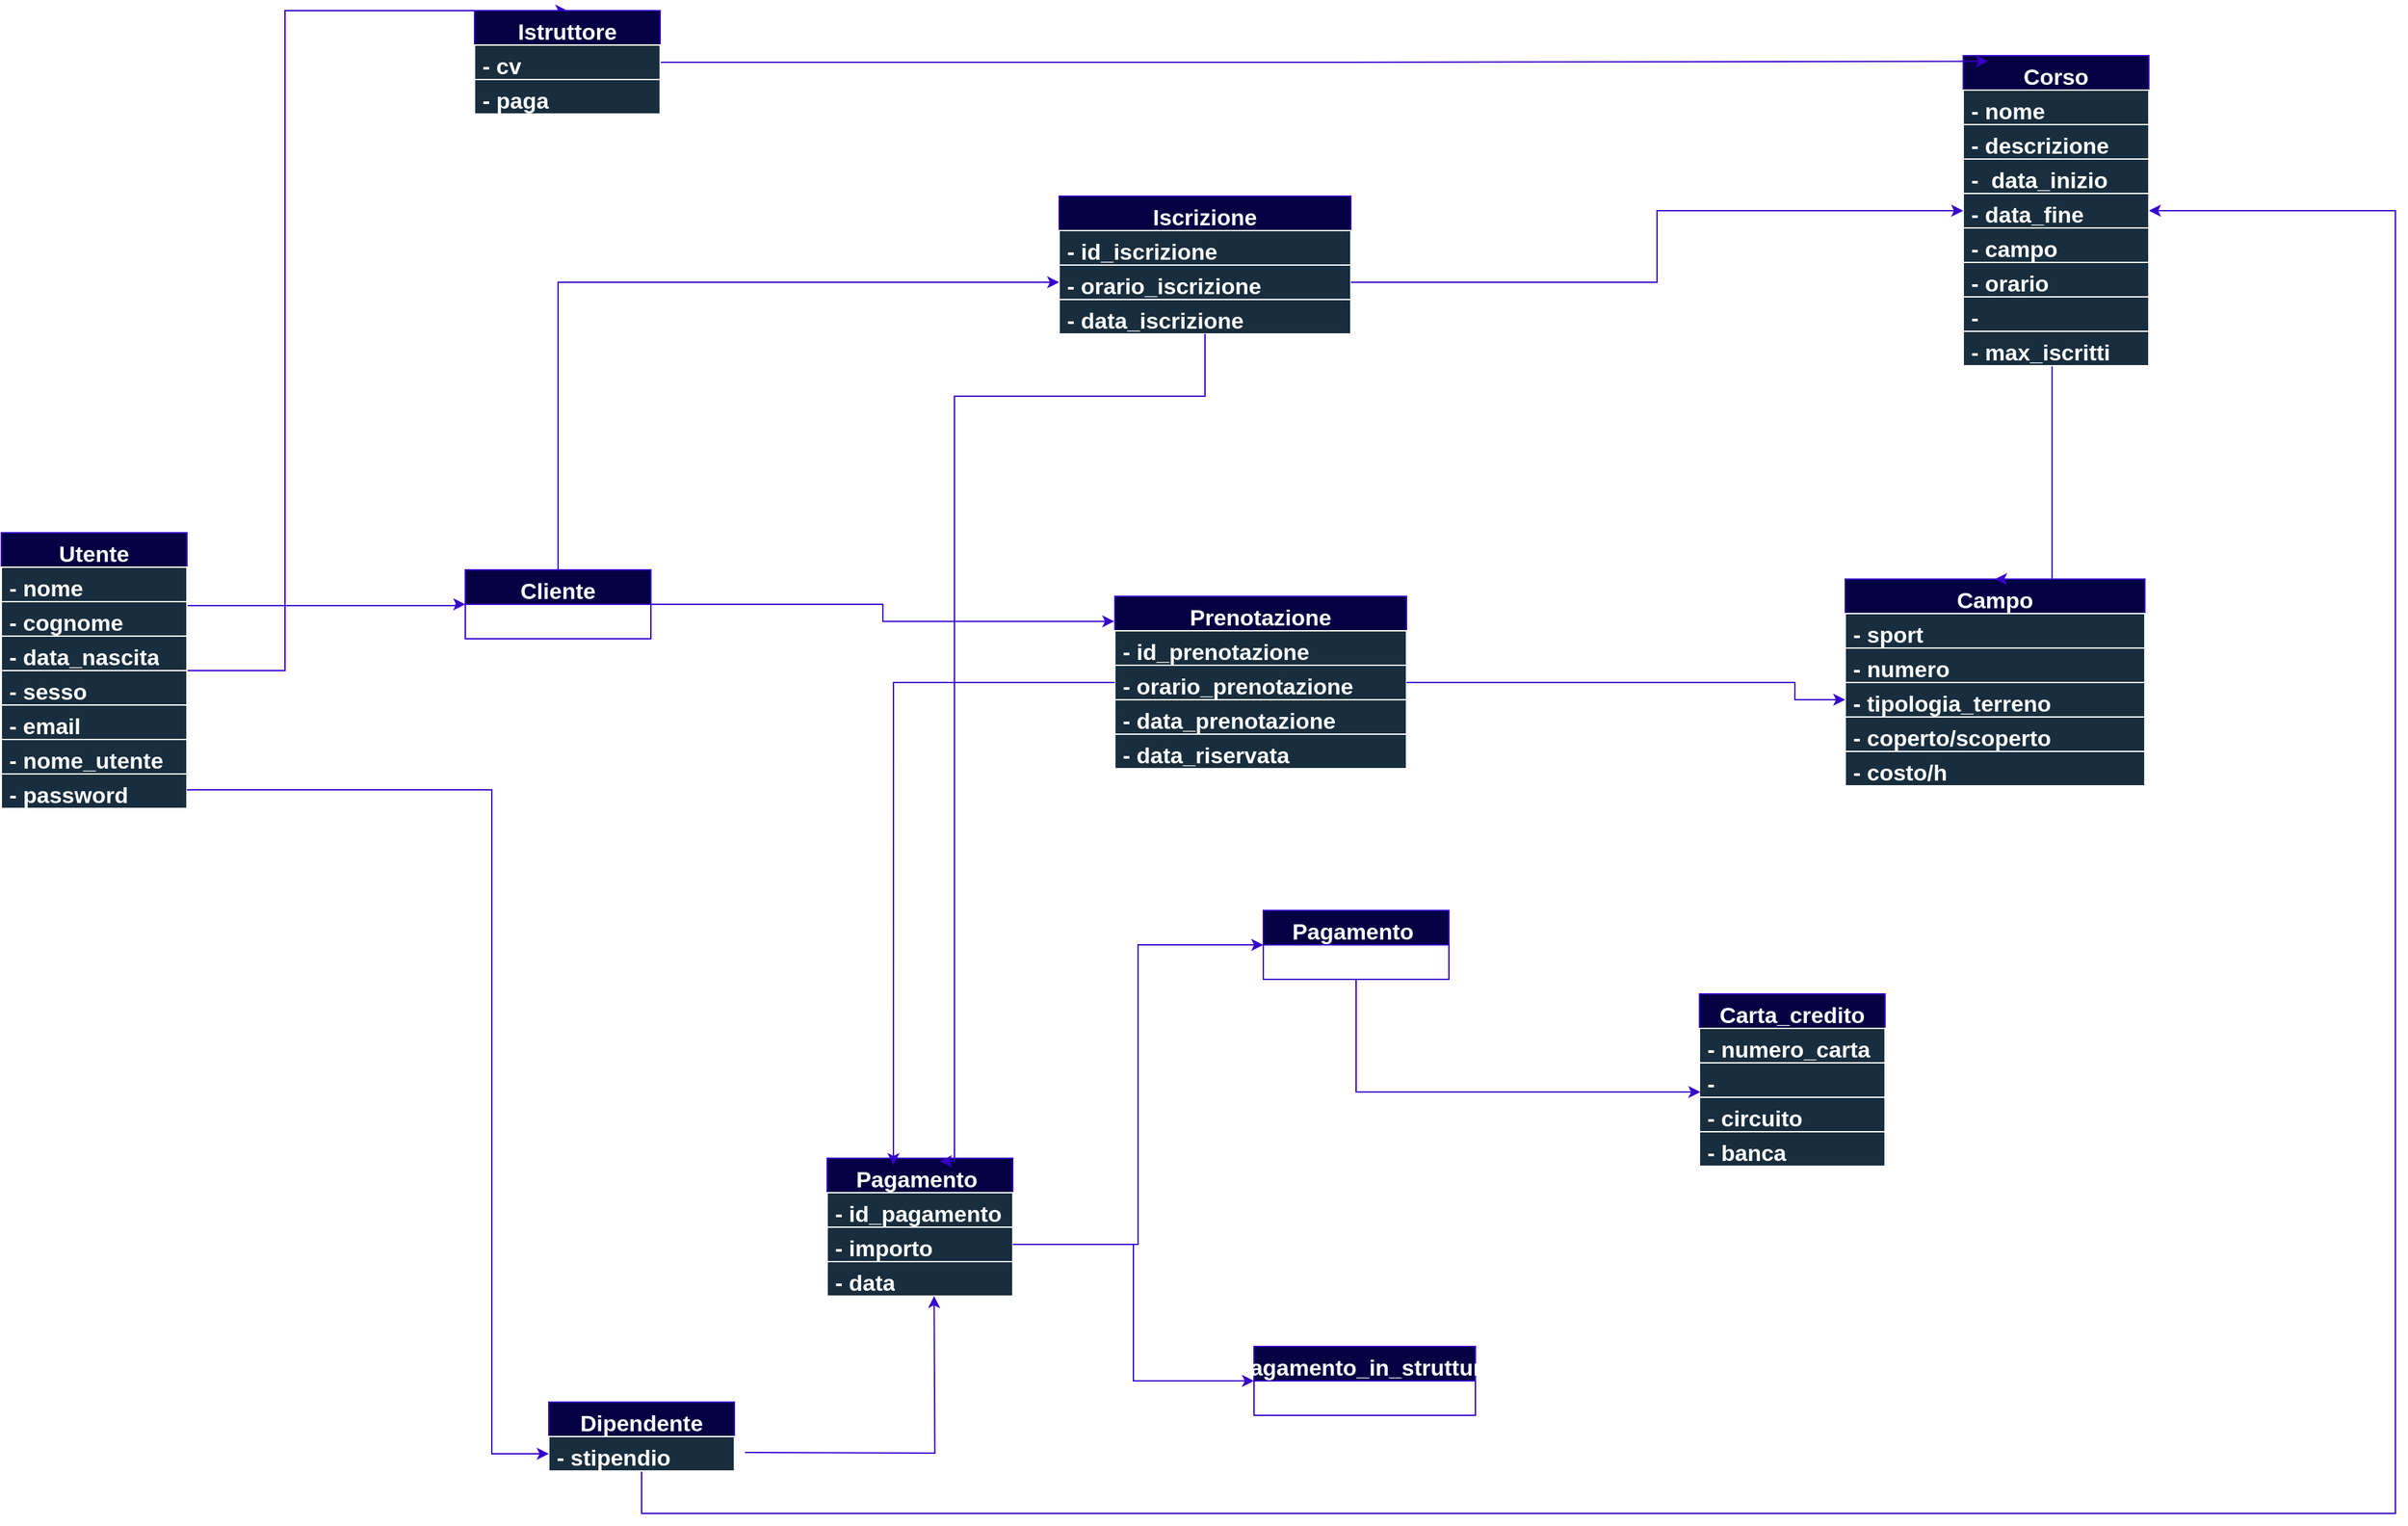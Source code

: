 <mxfile version="26.3.0">
  <diagram name="Pagina-1" id="-p1elMYsu_wJQjBSrHkD">
    <mxGraphModel dx="4300" dy="1930" grid="0" gridSize="7" guides="1" tooltips="1" connect="1" arrows="1" fold="1" page="1" pageScale="1" pageWidth="827" pageHeight="1169" background="#FFFFFF" math="0" shadow="0">
      <root>
        <mxCell id="0" />
        <mxCell id="1" parent="0" />
        <mxCell id="kCbmd7u-PkFG1ZoSzvHW-94" style="edgeStyle=orthogonalEdgeStyle;rounded=0;orthogonalLoop=1;jettySize=auto;html=1;entryX=0;entryY=0.5;entryDx=0;entryDy=0;labelBackgroundColor=none;strokeColor=#3700CC;fontColor=#ffffff;fontSize=17;align=center;verticalAlign=top;fontFamily=Helvetica;fontStyle=1;horizontal=1;startSize=26;spacingLeft=4;spacingRight=4;fillStyle=auto;fillColor=#050043;" parent="1" target="kCbmd7u-PkFG1ZoSzvHW-6" edge="1">
          <mxGeometry relative="1" as="geometry">
            <mxPoint x="-150" y="470" as="targetPoint" />
            <Array as="points">
              <mxPoint x="-423" y="461" />
              <mxPoint x="-150" y="461" />
            </Array>
            <mxPoint x="-423.143" y="509.0" as="sourcePoint" />
          </mxGeometry>
        </mxCell>
        <mxCell id="kCbmd7u-PkFG1ZoSzvHW-98" style="edgeStyle=orthogonalEdgeStyle;rounded=0;orthogonalLoop=1;jettySize=auto;html=1;exitX=0.5;exitY=0;exitDx=0;exitDy=0;entryX=0.5;entryY=0;entryDx=0;entryDy=0;labelBackgroundColor=none;strokeColor=#3700CC;fontColor=#ffffff;fontSize=17;align=center;verticalAlign=top;fontFamily=Helvetica;fontStyle=1;horizontal=1;startSize=26;spacingLeft=4;spacingRight=4;fillStyle=auto;fillColor=#050043;" parent="1" target="kCbmd7u-PkFG1ZoSzvHW-86" edge="1">
          <mxGeometry relative="1" as="geometry">
            <mxPoint x="-423" y="509.0" as="sourcePoint" />
            <Array as="points">
              <mxPoint x="-279" y="510" />
              <mxPoint x="-279" y="12" />
            </Array>
          </mxGeometry>
        </mxCell>
        <mxCell id="kCbmd7u-PkFG1ZoSzvHW-1" value="Utente" style="swimlane;fontStyle=1;childLayout=stackLayout;horizontal=1;startSize=26;horizontalStack=0;resizeParent=1;resizeParentMax=0;resizeLast=0;collapsible=1;marginBottom=0;whiteSpace=wrap;html=1;labelBackgroundColor=none;rounded=0;fillColor=#050043;strokeColor=#3700CC;fontSize=17;align=center;verticalAlign=top;fontFamily=Helvetica;fontColor=#ffffff;spacingLeft=4;spacingRight=4;fillStyle=auto;" parent="1" vertex="1">
          <mxGeometry x="-493" y="406" width="140" height="208" as="geometry" />
        </mxCell>
        <mxCell id="kCbmd7u-PkFG1ZoSzvHW-2" value="- nome" style="text;strokeColor=#FFFFFF;fillColor=#182E3E;align=left;verticalAlign=top;spacingLeft=4;spacingRight=4;overflow=hidden;rotatable=0;points=[[0,0.5],[1,0.5]];portConstraint=eastwest;whiteSpace=wrap;html=1;labelBackgroundColor=none;rounded=0;fontSize=17;fontFamily=Helvetica;fontColor=#ffffff;fontStyle=1;horizontal=1;" parent="kCbmd7u-PkFG1ZoSzvHW-1" vertex="1">
          <mxGeometry y="26" width="140" height="26" as="geometry" />
        </mxCell>
        <mxCell id="kCbmd7u-PkFG1ZoSzvHW-3" value="- cognome" style="text;strokeColor=#FFFFFF;fillColor=#182E3E;align=left;verticalAlign=top;spacingLeft=4;spacingRight=4;overflow=hidden;rotatable=0;points=[[0,0.5],[1,0.5]];portConstraint=eastwest;whiteSpace=wrap;html=1;labelBackgroundColor=none;rounded=0;fontFamily=Helvetica;fontSize=17;fontColor=#ffffff;fontStyle=1;horizontal=1;" parent="kCbmd7u-PkFG1ZoSzvHW-1" vertex="1">
          <mxGeometry y="52" width="140" height="26" as="geometry" />
        </mxCell>
        <mxCell id="kCbmd7u-PkFG1ZoSzvHW-4" value="- data_nascita" style="text;strokeColor=#FFFFFF;fillColor=#182E3E;align=left;verticalAlign=top;spacingLeft=4;spacingRight=4;overflow=hidden;rotatable=0;points=[[0,0.5],[1,0.5]];portConstraint=eastwest;whiteSpace=wrap;html=1;labelBackgroundColor=none;rounded=0;fontSize=17;fontFamily=Helvetica;fontColor=#ffffff;fontStyle=1;horizontal=1;" parent="kCbmd7u-PkFG1ZoSzvHW-1" vertex="1">
          <mxGeometry y="78" width="140" height="26" as="geometry" />
        </mxCell>
        <mxCell id="kCbmd7u-PkFG1ZoSzvHW-5" value="- sesso" style="text;strokeColor=#FFFFFF;fillColor=#182E3E;align=left;verticalAlign=top;spacingLeft=4;spacingRight=4;overflow=hidden;rotatable=0;points=[[0,0.5],[1,0.5]];portConstraint=eastwest;whiteSpace=wrap;html=1;labelBackgroundColor=none;rounded=0;fontSize=17;fontFamily=Helvetica;fontColor=#ffffff;fontStyle=1;horizontal=1;" parent="kCbmd7u-PkFG1ZoSzvHW-1" vertex="1">
          <mxGeometry y="104" width="140" height="26" as="geometry" />
        </mxCell>
        <mxCell id="kCbmd7u-PkFG1ZoSzvHW-45" value="- email" style="text;strokeColor=#FFFFFF;fillColor=#182E3E;align=left;verticalAlign=top;spacingLeft=4;spacingRight=4;overflow=hidden;rotatable=0;points=[[0,0.5],[1,0.5]];portConstraint=eastwest;whiteSpace=wrap;html=1;labelBackgroundColor=none;rounded=0;fontSize=17;fontFamily=Helvetica;fontColor=#ffffff;fontStyle=1;horizontal=1;" parent="kCbmd7u-PkFG1ZoSzvHW-1" vertex="1">
          <mxGeometry y="130" width="140" height="26" as="geometry" />
        </mxCell>
        <mxCell id="kCbmd7u-PkFG1ZoSzvHW-127" value="- nome_utente" style="text;strokeColor=#FFFFFF;fillColor=#182E3E;align=left;verticalAlign=top;spacingLeft=4;spacingRight=4;overflow=hidden;rotatable=0;points=[[0,0.5],[1,0.5]];portConstraint=eastwest;whiteSpace=wrap;html=1;labelBackgroundColor=none;rounded=0;fontSize=17;fontFamily=Helvetica;fontColor=#ffffff;fontStyle=1;horizontal=1;" parent="kCbmd7u-PkFG1ZoSzvHW-1" vertex="1">
          <mxGeometry y="156" width="140" height="26" as="geometry" />
        </mxCell>
        <mxCell id="kCbmd7u-PkFG1ZoSzvHW-128" value="- password" style="text;strokeColor=#FFFFFF;fillColor=#182E3E;align=left;verticalAlign=top;spacingLeft=4;spacingRight=4;overflow=hidden;rotatable=0;points=[[0,0.5],[1,0.5]];portConstraint=eastwest;whiteSpace=wrap;html=1;labelBackgroundColor=none;rounded=0;fontSize=17;fontFamily=Helvetica;fontColor=#ffffff;fontStyle=1;horizontal=1;" parent="kCbmd7u-PkFG1ZoSzvHW-1" vertex="1">
          <mxGeometry y="182" width="140" height="26" as="geometry" />
        </mxCell>
        <mxCell id="kCbmd7u-PkFG1ZoSzvHW-100" style="edgeStyle=orthogonalEdgeStyle;rounded=0;orthogonalLoop=1;jettySize=auto;html=1;exitX=0.5;exitY=0;exitDx=0;exitDy=0;entryX=0;entryY=0.5;entryDx=0;entryDy=0;labelBackgroundColor=none;strokeColor=#3700CC;fontColor=#ffffff;fontSize=17;align=center;verticalAlign=top;fontFamily=Helvetica;fontStyle=1;horizontal=1;startSize=26;spacingLeft=4;spacingRight=4;fillStyle=auto;fillColor=#050043;" parent="1" source="kCbmd7u-PkFG1ZoSzvHW-6" target="kCbmd7u-PkFG1ZoSzvHW-70" edge="1">
          <mxGeometry relative="1" as="geometry" />
        </mxCell>
        <mxCell id="kCbmd7u-PkFG1ZoSzvHW-6" value="Cliente" style="swimlane;fontStyle=1;childLayout=stackLayout;horizontal=1;startSize=26;fillColor=#050043;horizontalStack=0;resizeParent=1;resizeParentMax=0;resizeLast=0;collapsible=1;marginBottom=0;whiteSpace=wrap;html=1;labelBackgroundColor=none;strokeColor=#3700CC;rounded=0;fontSize=17;align=center;verticalAlign=top;fontFamily=Helvetica;fontColor=#ffffff;spacingLeft=4;spacingRight=4;fillStyle=auto;" parent="1" vertex="1">
          <mxGeometry x="-143" y="434" width="140" height="52" as="geometry" />
        </mxCell>
        <mxCell id="kCbmd7u-PkFG1ZoSzvHW-11" value="Prenotazione" style="swimlane;fontStyle=1;childLayout=stackLayout;horizontal=1;startSize=26;horizontalStack=0;resizeParent=1;resizeParentMax=0;resizeLast=0;collapsible=1;marginBottom=0;whiteSpace=wrap;html=1;labelBackgroundColor=none;rounded=0;fontSize=17;align=center;verticalAlign=top;fontFamily=Helvetica;spacingLeft=4;spacingRight=4;fillColor=#050043;strokeColor=#3700CC;fillStyle=auto;fontColor=#ffffff;" parent="1" vertex="1">
          <mxGeometry x="347" y="454" width="220" height="130" as="geometry" />
        </mxCell>
        <mxCell id="kCbmd7u-PkFG1ZoSzvHW-12" value="- id_prenotazione" style="text;strokeColor=#FFFFFF;fillColor=#182E3E;align=left;verticalAlign=top;spacingLeft=4;spacingRight=4;overflow=hidden;rotatable=0;points=[[0,0.5],[1,0.5]];portConstraint=eastwest;whiteSpace=wrap;html=1;labelBackgroundColor=none;rounded=0;fontSize=17;fontFamily=Helvetica;fontColor=#ffffff;fontStyle=1;horizontal=1;" parent="kCbmd7u-PkFG1ZoSzvHW-11" vertex="1">
          <mxGeometry y="26" width="220" height="26" as="geometry" />
        </mxCell>
        <mxCell id="kCbmd7u-PkFG1ZoSzvHW-13" value="- orario_prenotazione" style="text;strokeColor=#FFFFFF;fillColor=#182E3E;align=left;verticalAlign=top;spacingLeft=4;spacingRight=4;overflow=hidden;rotatable=0;points=[[0,0.5],[1,0.5]];portConstraint=eastwest;whiteSpace=wrap;html=1;labelBackgroundColor=none;rounded=0;fontSize=17;fontFamily=Helvetica;fontColor=#ffffff;fontStyle=1;horizontal=1;" parent="kCbmd7u-PkFG1ZoSzvHW-11" vertex="1">
          <mxGeometry y="52" width="220" height="26" as="geometry" />
        </mxCell>
        <mxCell id="kCbmd7u-PkFG1ZoSzvHW-46" value="- data_prenotazione" style="text;strokeColor=#FFFFFF;fillColor=#182E3E;align=left;verticalAlign=top;spacingLeft=4;spacingRight=4;overflow=hidden;rotatable=0;points=[[0,0.5],[1,0.5]];portConstraint=eastwest;whiteSpace=wrap;html=1;labelBackgroundColor=none;rounded=0;fontSize=17;fontFamily=Helvetica;fontColor=#ffffff;fontStyle=1;horizontal=1;" parent="kCbmd7u-PkFG1ZoSzvHW-11" vertex="1">
          <mxGeometry y="78" width="220" height="26" as="geometry" />
        </mxCell>
        <mxCell id="kCbmd7u-PkFG1ZoSzvHW-49" value="- data_riservata" style="text;strokeColor=#FFFFFF;fillColor=#182E3E;align=left;verticalAlign=top;spacingLeft=4;spacingRight=4;overflow=hidden;rotatable=0;points=[[0,0.5],[1,0.5]];portConstraint=eastwest;whiteSpace=wrap;html=1;labelBackgroundColor=none;rounded=0;fontSize=17;fontFamily=Helvetica;fontColor=#ffffff;fontStyle=1;horizontal=1;" parent="kCbmd7u-PkFG1ZoSzvHW-11" vertex="1">
          <mxGeometry y="104" width="220" height="26" as="geometry" />
        </mxCell>
        <mxCell id="kCbmd7u-PkFG1ZoSzvHW-21" value="Campo" style="swimlane;fontStyle=1;childLayout=stackLayout;horizontal=1;startSize=26;fillColor=#050043;horizontalStack=0;resizeParent=1;resizeParentMax=0;resizeLast=0;collapsible=1;marginBottom=0;whiteSpace=wrap;html=1;labelBackgroundColor=none;strokeColor=#3700CC;rounded=0;fontSize=17;align=center;verticalAlign=top;fontFamily=Helvetica;fontColor=#ffffff;spacingLeft=4;spacingRight=4;fillStyle=auto;" parent="1" vertex="1">
          <mxGeometry x="898" y="441" width="226" height="156" as="geometry" />
        </mxCell>
        <mxCell id="kCbmd7u-PkFG1ZoSzvHW-22" value="- sport" style="text;strokeColor=#FFFFFF;fillColor=#182E3E;align=left;verticalAlign=top;spacingLeft=4;spacingRight=4;overflow=hidden;rotatable=0;points=[[0,0.5],[1,0.5]];portConstraint=eastwest;whiteSpace=wrap;html=1;labelBackgroundColor=none;rounded=0;fontSize=17;fontFamily=Helvetica;fontColor=#ffffff;fontStyle=1;horizontal=1;" parent="kCbmd7u-PkFG1ZoSzvHW-21" vertex="1">
          <mxGeometry y="26" width="226" height="26" as="geometry" />
        </mxCell>
        <mxCell id="kCbmd7u-PkFG1ZoSzvHW-23" value="- numero" style="text;strokeColor=#FFFFFF;fillColor=#182E3E;align=left;verticalAlign=top;spacingLeft=4;spacingRight=4;overflow=hidden;rotatable=0;points=[[0,0.5],[1,0.5]];portConstraint=eastwest;whiteSpace=wrap;html=1;labelBackgroundColor=none;rounded=0;fontSize=17;fontFamily=Helvetica;fontColor=#ffffff;fontStyle=1;horizontal=1;" parent="kCbmd7u-PkFG1ZoSzvHW-21" vertex="1">
          <mxGeometry y="52" width="226" height="26" as="geometry" />
        </mxCell>
        <mxCell id="kCbmd7u-PkFG1ZoSzvHW-24" value="- tipologia_terreno" style="text;strokeColor=#FFFFFF;fillColor=#182E3E;align=left;verticalAlign=top;spacingLeft=4;spacingRight=4;overflow=hidden;rotatable=0;points=[[0,0.5],[1,0.5]];portConstraint=eastwest;whiteSpace=wrap;html=1;labelBackgroundColor=none;rounded=0;fontSize=17;fontFamily=Helvetica;fontColor=#ffffff;fontStyle=1;horizontal=1;" parent="kCbmd7u-PkFG1ZoSzvHW-21" vertex="1">
          <mxGeometry y="78" width="226" height="26" as="geometry" />
        </mxCell>
        <mxCell id="kCbmd7u-PkFG1ZoSzvHW-25" value="- coperto/scoperto" style="text;strokeColor=#FFFFFF;fillColor=#182E3E;align=left;verticalAlign=top;spacingLeft=4;spacingRight=4;overflow=hidden;rotatable=0;points=[[0,0.5],[1,0.5]];portConstraint=eastwest;whiteSpace=wrap;html=1;labelBackgroundColor=none;rounded=0;fontSize=17;fontFamily=Helvetica;fontColor=#ffffff;fontStyle=1;horizontal=1;" parent="kCbmd7u-PkFG1ZoSzvHW-21" vertex="1">
          <mxGeometry y="104" width="226" height="26" as="geometry" />
        </mxCell>
        <mxCell id="kCbmd7u-PkFG1ZoSzvHW-26" value="- costo/h" style="text;strokeColor=#FFFFFF;fillColor=#182E3E;align=left;verticalAlign=top;spacingLeft=4;spacingRight=4;overflow=hidden;rotatable=0;points=[[0,0.5],[1,0.5]];portConstraint=eastwest;whiteSpace=wrap;html=1;labelBackgroundColor=none;rounded=0;fontSize=17;fontFamily=Helvetica;fontColor=#ffffff;fontStyle=1;horizontal=1;" parent="kCbmd7u-PkFG1ZoSzvHW-21" vertex="1">
          <mxGeometry y="130" width="226" height="26" as="geometry" />
        </mxCell>
        <mxCell id="kCbmd7u-PkFG1ZoSzvHW-27" value="Pagamento&amp;nbsp;" style="swimlane;fontStyle=1;childLayout=stackLayout;horizontal=1;startSize=26;fillColor=#050043;horizontalStack=0;resizeParent=1;resizeParentMax=0;resizeLast=0;collapsible=1;marginBottom=0;whiteSpace=wrap;html=1;labelBackgroundColor=none;strokeColor=#3700CC;rounded=0;fontSize=17;align=center;verticalAlign=top;fontFamily=Helvetica;fontColor=#ffffff;spacingLeft=4;spacingRight=4;fillStyle=auto;" parent="1" vertex="1">
          <mxGeometry x="130" y="878" width="140" height="104" as="geometry" />
        </mxCell>
        <mxCell id="kCbmd7u-PkFG1ZoSzvHW-28" value="- id_pagamento" style="text;strokeColor=#FFFFFF;fillColor=#182E3E;align=left;verticalAlign=top;spacingLeft=4;spacingRight=4;overflow=hidden;rotatable=0;points=[[0,0.5],[1,0.5]];portConstraint=eastwest;whiteSpace=wrap;html=1;labelBackgroundColor=none;rounded=0;fontSize=17;fontFamily=Helvetica;fontColor=#ffffff;fontStyle=1;horizontal=1;" parent="kCbmd7u-PkFG1ZoSzvHW-27" vertex="1">
          <mxGeometry y="26" width="140" height="26" as="geometry" />
        </mxCell>
        <mxCell id="kCbmd7u-PkFG1ZoSzvHW-29" value="- importo" style="text;strokeColor=#FFFFFF;fillColor=#182E3E;align=left;verticalAlign=top;spacingLeft=4;spacingRight=4;overflow=hidden;rotatable=0;points=[[0,0.5],[1,0.5]];portConstraint=eastwest;whiteSpace=wrap;html=1;labelBackgroundColor=none;rounded=0;fontSize=17;fontFamily=Helvetica;fontColor=#ffffff;fontStyle=1;horizontal=1;" parent="kCbmd7u-PkFG1ZoSzvHW-27" vertex="1">
          <mxGeometry y="52" width="140" height="26" as="geometry" />
        </mxCell>
        <mxCell id="kCbmd7u-PkFG1ZoSzvHW-30" value="- data" style="text;strokeColor=#FFFFFF;fillColor=#182E3E;align=left;verticalAlign=top;spacingLeft=4;spacingRight=4;overflow=hidden;rotatable=0;points=[[0,0.5],[1,0.5]];portConstraint=eastwest;whiteSpace=wrap;html=1;labelBackgroundColor=none;rounded=0;fontSize=17;fontFamily=Helvetica;fontColor=#ffffff;fontStyle=1;horizontal=1;" parent="kCbmd7u-PkFG1ZoSzvHW-27" vertex="1">
          <mxGeometry y="78" width="140" height="26" as="geometry" />
        </mxCell>
        <mxCell id="kCbmd7u-PkFG1ZoSzvHW-32" value="Carta_credito" style="swimlane;fontStyle=1;childLayout=stackLayout;horizontal=1;startSize=26;fillColor=#050043;horizontalStack=0;resizeParent=1;resizeParentMax=0;resizeLast=0;collapsible=1;marginBottom=0;whiteSpace=wrap;html=1;labelBackgroundColor=none;strokeColor=#3700CC;rounded=0;fontSize=17;align=center;verticalAlign=top;fontFamily=Helvetica;fontColor=#ffffff;spacingLeft=4;spacingRight=4;fillStyle=auto;" parent="1" vertex="1">
          <mxGeometry x="788" y="754" width="140" height="130" as="geometry" />
        </mxCell>
        <mxCell id="kCbmd7u-PkFG1ZoSzvHW-33" value="- numero_carta" style="text;strokeColor=#FFFFFF;fillColor=#182E3E;align=left;verticalAlign=top;spacingLeft=4;spacingRight=4;overflow=hidden;rotatable=0;points=[[0,0.5],[1,0.5]];portConstraint=eastwest;whiteSpace=wrap;html=1;labelBackgroundColor=none;rounded=0;fontSize=17;fontFamily=Helvetica;fontColor=#ffffff;fontStyle=1;horizontal=1;" parent="kCbmd7u-PkFG1ZoSzvHW-32" vertex="1">
          <mxGeometry y="26" width="140" height="26" as="geometry" />
        </mxCell>
        <mxCell id="kCbmd7u-PkFG1ZoSzvHW-34" value="- data_scadenaza" style="text;strokeColor=#FFFFFF;fillColor=#182E3E;align=left;verticalAlign=top;spacingLeft=4;spacingRight=4;overflow=hidden;rotatable=0;points=[[0,0.5],[1,0.5]];portConstraint=eastwest;whiteSpace=wrap;html=1;labelBackgroundColor=none;rounded=0;fontSize=17;fontFamily=Helvetica;fontColor=#ffffff;fontStyle=1;horizontal=1;" parent="kCbmd7u-PkFG1ZoSzvHW-32" vertex="1">
          <mxGeometry y="52" width="140" height="26" as="geometry" />
        </mxCell>
        <mxCell id="kCbmd7u-PkFG1ZoSzvHW-35" value="- circuito" style="text;strokeColor=#FFFFFF;fillColor=#182E3E;align=left;verticalAlign=top;spacingLeft=4;spacingRight=4;overflow=hidden;rotatable=0;points=[[0,0.5],[1,0.5]];portConstraint=eastwest;whiteSpace=wrap;html=1;labelBackgroundColor=none;rounded=0;fontSize=17;fontFamily=Helvetica;fontColor=#ffffff;fontStyle=1;horizontal=1;" parent="kCbmd7u-PkFG1ZoSzvHW-32" vertex="1">
          <mxGeometry y="78" width="140" height="26" as="geometry" />
        </mxCell>
        <mxCell id="kCbmd7u-PkFG1ZoSzvHW-37" value="- banca" style="text;strokeColor=#FFFFFF;fillColor=#182E3E;align=left;verticalAlign=top;spacingLeft=4;spacingRight=4;overflow=hidden;rotatable=0;points=[[0,0.5],[1,0.5]];portConstraint=eastwest;whiteSpace=wrap;html=1;labelBackgroundColor=none;rounded=0;fontSize=17;fontFamily=Helvetica;fontColor=#ffffff;fontStyle=1;horizontal=1;" parent="kCbmd7u-PkFG1ZoSzvHW-32" vertex="1">
          <mxGeometry y="104" width="140" height="26" as="geometry" />
        </mxCell>
        <mxCell id="kCbmd7u-PkFG1ZoSzvHW-57" value="Pagamento&amp;nbsp;&lt;br&gt;online" style="swimlane;fontStyle=1;childLayout=stackLayout;horizontal=1;startSize=26;fillColor=#050043;horizontalStack=0;resizeParent=1;resizeParentMax=0;resizeLast=0;collapsible=1;marginBottom=0;whiteSpace=wrap;html=1;labelBackgroundColor=none;strokeColor=#3700CC;rounded=0;fontSize=17;align=center;verticalAlign=top;fontFamily=Helvetica;fontColor=#ffffff;spacingLeft=4;spacingRight=4;fillStyle=auto;" parent="1" vertex="1">
          <mxGeometry x="459" y="691" width="140" height="52" as="geometry" />
        </mxCell>
        <mxCell id="kCbmd7u-PkFG1ZoSzvHW-61" value="Pagamento_in_struttura" style="swimlane;fontStyle=1;childLayout=stackLayout;horizontal=1;startSize=26;fillColor=#050043;horizontalStack=0;resizeParent=1;resizeParentMax=0;resizeLast=0;collapsible=1;marginBottom=0;whiteSpace=wrap;html=1;labelBackgroundColor=none;strokeColor=#3700CC;rounded=0;fontSize=17;align=center;verticalAlign=top;fontFamily=Helvetica;fontColor=#ffffff;spacingLeft=4;spacingRight=4;fillStyle=auto;" parent="1" vertex="1">
          <mxGeometry x="452" y="1020" width="167" height="52" as="geometry" />
        </mxCell>
        <mxCell id="kCbmd7u-PkFG1ZoSzvHW-125" style="edgeStyle=orthogonalEdgeStyle;rounded=0;orthogonalLoop=1;jettySize=auto;html=1;entryX=1;entryY=0.5;entryDx=0;entryDy=0;labelBackgroundColor=none;strokeColor=#3700CC;fontColor=#ffffff;fontSize=17;align=center;verticalAlign=top;fontFamily=Helvetica;fontStyle=1;horizontal=1;startSize=26;spacingLeft=4;spacingRight=4;fillStyle=auto;fillColor=#050043;" parent="1" source="kCbmd7u-PkFG1ZoSzvHW-65" target="kCbmd7u-PkFG1ZoSzvHW-81" edge="1">
          <mxGeometry relative="1" as="geometry">
            <Array as="points">
              <mxPoint x="-10" y="1146" />
              <mxPoint x="1313" y="1146" />
              <mxPoint x="1313" y="163" />
            </Array>
          </mxGeometry>
        </mxCell>
        <mxCell id="kCbmd7u-PkFG1ZoSzvHW-65" value="Dipendente" style="swimlane;fontStyle=1;childLayout=stackLayout;horizontal=1;startSize=26;fillColor=#050043;horizontalStack=0;resizeParent=1;resizeParentMax=0;resizeLast=0;collapsible=1;marginBottom=0;whiteSpace=wrap;html=1;labelBackgroundColor=none;strokeColor=#3700CC;rounded=0;fontSize=17;align=center;verticalAlign=top;fontFamily=Helvetica;fontColor=#ffffff;spacingLeft=4;spacingRight=4;fillStyle=auto;" parent="1" vertex="1">
          <mxGeometry x="-80" y="1062" width="140" height="52" as="geometry" />
        </mxCell>
        <mxCell id="kCbmd7u-PkFG1ZoSzvHW-90" value="- stipendio" style="text;strokeColor=#FFFFFF;fillColor=#182E3E;align=left;verticalAlign=top;spacingLeft=4;spacingRight=4;overflow=hidden;rotatable=0;points=[[0,0.5],[1,0.5]];portConstraint=eastwest;whiteSpace=wrap;html=1;labelBackgroundColor=none;rounded=0;fontSize=17;fontFamily=Helvetica;fontColor=#ffffff;fontStyle=1;horizontal=1;" parent="kCbmd7u-PkFG1ZoSzvHW-65" vertex="1">
          <mxGeometry y="26" width="140" height="26" as="geometry" />
        </mxCell>
        <mxCell id="kCbmd7u-PkFG1ZoSzvHW-68" value="Iscrizione" style="swimlane;fontStyle=1;childLayout=stackLayout;horizontal=1;startSize=26;horizontalStack=0;resizeParent=1;resizeParentMax=0;resizeLast=0;collapsible=1;marginBottom=0;whiteSpace=wrap;html=1;labelBackgroundColor=none;rounded=0;fillColor=#050043;strokeColor=#3700CC;fontSize=17;align=center;verticalAlign=top;fontFamily=Helvetica;fontColor=#ffffff;spacingLeft=4;spacingRight=4;fillStyle=auto;" parent="1" vertex="1">
          <mxGeometry x="305" y="152" width="220" height="104" as="geometry" />
        </mxCell>
        <mxCell id="kCbmd7u-PkFG1ZoSzvHW-69" value="- id_iscrizione" style="text;strokeColor=#FFFFFF;fillColor=#182E3E;align=left;verticalAlign=top;spacingLeft=4;spacingRight=4;overflow=hidden;rotatable=0;points=[[0,0.5],[1,0.5]];portConstraint=eastwest;whiteSpace=wrap;html=1;labelBackgroundColor=none;rounded=0;fontSize=17;fontFamily=Helvetica;fontColor=#ffffff;fontStyle=1;horizontal=1;" parent="kCbmd7u-PkFG1ZoSzvHW-68" vertex="1">
          <mxGeometry y="26" width="220" height="26" as="geometry" />
        </mxCell>
        <mxCell id="kCbmd7u-PkFG1ZoSzvHW-70" value="- orario_iscrizione" style="text;strokeColor=#FFFFFF;fillColor=#182E3E;align=left;verticalAlign=top;spacingLeft=4;spacingRight=4;overflow=hidden;rotatable=0;points=[[0,0.5],[1,0.5]];portConstraint=eastwest;whiteSpace=wrap;html=1;labelBackgroundColor=none;rounded=0;fontSize=17;fontFamily=Helvetica;fontColor=#ffffff;fontStyle=1;horizontal=1;" parent="kCbmd7u-PkFG1ZoSzvHW-68" vertex="1">
          <mxGeometry y="52" width="220" height="26" as="geometry" />
        </mxCell>
        <mxCell id="kCbmd7u-PkFG1ZoSzvHW-71" value="- data_iscrizione" style="text;strokeColor=#FFFFFF;fillColor=#182E3E;align=left;verticalAlign=top;spacingLeft=4;spacingRight=4;overflow=hidden;rotatable=0;points=[[0,0.5],[1,0.5]];portConstraint=eastwest;whiteSpace=wrap;html=1;labelBackgroundColor=none;rounded=0;fontSize=17;fontFamily=Helvetica;fontColor=#ffffff;fontStyle=1;horizontal=1;" parent="kCbmd7u-PkFG1ZoSzvHW-68" vertex="1">
          <mxGeometry y="78" width="220" height="26" as="geometry" />
        </mxCell>
        <mxCell id="kCbmd7u-PkFG1ZoSzvHW-121" style="edgeStyle=orthogonalEdgeStyle;rounded=0;orthogonalLoop=1;jettySize=auto;html=1;entryX=0.5;entryY=0;entryDx=0;entryDy=0;labelBackgroundColor=none;strokeColor=#3700CC;fontColor=#ffffff;fontSize=17;align=center;verticalAlign=top;fontFamily=Helvetica;fontStyle=1;horizontal=1;startSize=26;spacingLeft=4;spacingRight=4;fillStyle=auto;fillColor=#050043;" parent="1" source="kCbmd7u-PkFG1ZoSzvHW-77" target="kCbmd7u-PkFG1ZoSzvHW-21" edge="1">
          <mxGeometry relative="1" as="geometry">
            <Array as="points">
              <mxPoint x="1054" y="324" />
              <mxPoint x="1054" y="324" />
            </Array>
          </mxGeometry>
        </mxCell>
        <mxCell id="kCbmd7u-PkFG1ZoSzvHW-77" value="Corso" style="swimlane;fontStyle=1;childLayout=stackLayout;horizontal=1;startSize=26;fillColor=#050043;horizontalStack=0;resizeParent=1;resizeParentMax=0;resizeLast=0;collapsible=1;marginBottom=0;whiteSpace=wrap;html=1;labelBackgroundColor=none;strokeColor=#3700CC;rounded=0;fontSize=17;align=center;verticalAlign=top;fontFamily=Helvetica;fontColor=#ffffff;spacingLeft=4;spacingRight=4;fillStyle=auto;" parent="1" vertex="1">
          <mxGeometry x="987" y="46" width="140" height="234" as="geometry" />
        </mxCell>
        <mxCell id="kCbmd7u-PkFG1ZoSzvHW-78" value="- nome" style="text;strokeColor=#FFFFFF;fillColor=#182E3E;align=left;verticalAlign=top;spacingLeft=4;spacingRight=4;overflow=hidden;rotatable=0;points=[[0,0.5],[1,0.5]];portConstraint=eastwest;whiteSpace=wrap;html=1;labelBackgroundColor=none;rounded=0;fontSize=17;fontFamily=Helvetica;fontColor=#ffffff;fontStyle=1;horizontal=1;" parent="kCbmd7u-PkFG1ZoSzvHW-77" vertex="1">
          <mxGeometry y="26" width="140" height="26" as="geometry" />
        </mxCell>
        <mxCell id="kCbmd7u-PkFG1ZoSzvHW-79" value="- descrizione" style="text;strokeColor=#FFFFFF;fillColor=#182E3E;align=left;verticalAlign=top;spacingLeft=4;spacingRight=4;overflow=hidden;rotatable=0;points=[[0,0.5],[1,0.5]];portConstraint=eastwest;whiteSpace=wrap;html=1;labelBackgroundColor=none;rounded=0;fontSize=17;fontFamily=Helvetica;fontColor=#ffffff;fontStyle=1;horizontal=1;" parent="kCbmd7u-PkFG1ZoSzvHW-77" vertex="1">
          <mxGeometry y="52" width="140" height="26" as="geometry" />
        </mxCell>
        <mxCell id="kCbmd7u-PkFG1ZoSzvHW-80" value="-&amp;nbsp; data_inizio" style="text;strokeColor=#FFFFFF;fillColor=#182E3E;align=left;verticalAlign=top;spacingLeft=4;spacingRight=4;overflow=hidden;rotatable=0;points=[[0,0.5],[1,0.5]];portConstraint=eastwest;whiteSpace=wrap;html=1;labelBackgroundColor=none;rounded=0;fontSize=17;fontFamily=Helvetica;fontColor=#ffffff;fontStyle=1;horizontal=1;" parent="kCbmd7u-PkFG1ZoSzvHW-77" vertex="1">
          <mxGeometry y="78" width="140" height="26" as="geometry" />
        </mxCell>
        <mxCell id="kCbmd7u-PkFG1ZoSzvHW-81" value="- data_fine" style="text;strokeColor=#FFFFFF;fillColor=#182E3E;align=left;verticalAlign=top;spacingLeft=4;spacingRight=4;overflow=hidden;rotatable=0;points=[[0,0.5],[1,0.5]];portConstraint=eastwest;whiteSpace=wrap;html=1;labelBackgroundColor=none;rounded=0;fontSize=17;fontFamily=Helvetica;fontColor=#ffffff;fontStyle=1;horizontal=1;" parent="kCbmd7u-PkFG1ZoSzvHW-77" vertex="1">
          <mxGeometry y="104" width="140" height="26" as="geometry" />
        </mxCell>
        <mxCell id="kCbmd7u-PkFG1ZoSzvHW-82" value="- campo" style="text;strokeColor=#FFFFFF;fillColor=#182E3E;align=left;verticalAlign=top;spacingLeft=4;spacingRight=4;overflow=hidden;rotatable=0;points=[[0,0.5],[1,0.5]];portConstraint=eastwest;whiteSpace=wrap;html=1;labelBackgroundColor=none;rounded=0;fontSize=17;fontFamily=Helvetica;fontColor=#ffffff;fontStyle=1;horizontal=1;" parent="kCbmd7u-PkFG1ZoSzvHW-77" vertex="1">
          <mxGeometry y="130" width="140" height="26" as="geometry" />
        </mxCell>
        <mxCell id="kCbmd7u-PkFG1ZoSzvHW-83" value="- orario" style="text;strokeColor=#FFFFFF;fillColor=#182E3E;align=left;verticalAlign=top;spacingLeft=4;spacingRight=4;overflow=hidden;rotatable=0;points=[[0,0.5],[1,0.5]];portConstraint=eastwest;whiteSpace=wrap;html=1;labelBackgroundColor=none;rounded=0;fontSize=17;fontFamily=Helvetica;fontColor=#ffffff;fontStyle=1;horizontal=1;" parent="kCbmd7u-PkFG1ZoSzvHW-77" vertex="1">
          <mxGeometry y="156" width="140" height="26" as="geometry" />
        </mxCell>
        <mxCell id="kCbmd7u-PkFG1ZoSzvHW-84" value="- costo_iscrizione" style="text;strokeColor=#FFFFFF;fillColor=#182E3E;align=left;verticalAlign=top;spacingLeft=4;spacingRight=4;overflow=hidden;rotatable=0;points=[[0,0.5],[1,0.5]];portConstraint=eastwest;whiteSpace=wrap;html=1;labelBackgroundColor=none;rounded=0;fontSize=17;fontFamily=Helvetica;fontColor=#ffffff;fontStyle=1;horizontal=1;" parent="kCbmd7u-PkFG1ZoSzvHW-77" vertex="1">
          <mxGeometry y="182" width="140" height="26" as="geometry" />
        </mxCell>
        <mxCell id="kCbmd7u-PkFG1ZoSzvHW-85" value="- max_iscritti" style="text;strokeColor=#FFFFFF;fillColor=#182E3E;align=left;verticalAlign=top;spacingLeft=4;spacingRight=4;overflow=hidden;rotatable=0;points=[[0,0.5],[1,0.5]];portConstraint=eastwest;whiteSpace=wrap;html=1;labelBackgroundColor=none;rounded=0;fontSize=17;fontFamily=Helvetica;fontColor=#ffffff;fontStyle=1;horizontal=1;" parent="kCbmd7u-PkFG1ZoSzvHW-77" vertex="1">
          <mxGeometry y="208" width="140" height="26" as="geometry" />
        </mxCell>
        <mxCell id="kCbmd7u-PkFG1ZoSzvHW-115" style="edgeStyle=orthogonalEdgeStyle;rounded=0;orthogonalLoop=1;jettySize=auto;html=1;entryX=0.133;entryY=0.018;entryDx=0;entryDy=0;entryPerimeter=0;labelBackgroundColor=none;strokeColor=#3700CC;fontColor=#ffffff;fontSize=17;align=center;verticalAlign=top;fontFamily=Helvetica;fontStyle=1;horizontal=1;startSize=26;spacingLeft=4;spacingRight=4;fillStyle=auto;fillColor=#050043;" parent="1" source="kCbmd7u-PkFG1ZoSzvHW-86" target="kCbmd7u-PkFG1ZoSzvHW-77" edge="1">
          <mxGeometry relative="1" as="geometry">
            <mxPoint x="900" y="82" as="targetPoint" />
          </mxGeometry>
        </mxCell>
        <mxCell id="kCbmd7u-PkFG1ZoSzvHW-86" value="Istruttore" style="swimlane;fontStyle=1;childLayout=stackLayout;horizontal=1;startSize=26;fillColor=#050043;horizontalStack=0;resizeParent=1;resizeParentMax=0;resizeLast=0;collapsible=1;marginBottom=0;whiteSpace=wrap;html=1;labelBackgroundColor=none;strokeColor=#3700CC;rounded=0;fontSize=17;align=center;verticalAlign=top;fontFamily=Helvetica;fontColor=#ffffff;spacingLeft=4;spacingRight=4;fillStyle=auto;" parent="1" vertex="1">
          <mxGeometry x="-136" y="12" width="140" height="78" as="geometry" />
        </mxCell>
        <mxCell id="kCbmd7u-PkFG1ZoSzvHW-89" value="- cv" style="text;strokeColor=#FFFFFF;fillColor=#182E3E;align=left;verticalAlign=top;spacingLeft=4;spacingRight=4;overflow=hidden;rotatable=0;points=[[0,0.5],[1,0.5]];portConstraint=eastwest;whiteSpace=wrap;html=1;rounded=0;horizontal=1;labelBackgroundColor=none;fontColor=#ffffff;fontFamily=Helvetica;fontSize=17;fontStyle=1;" parent="kCbmd7u-PkFG1ZoSzvHW-86" vertex="1">
          <mxGeometry y="26" width="140" height="26" as="geometry" />
        </mxCell>
        <mxCell id="kCbmd7u-PkFG1ZoSzvHW-91" value="- paga" style="text;strokeColor=#FFFFFF;fillColor=#182E3E;align=left;verticalAlign=top;spacingLeft=4;spacingRight=4;overflow=hidden;rotatable=0;points=[[0,0.5],[1,0.5]];portConstraint=eastwest;whiteSpace=wrap;html=1;rounded=0;horizontal=1;labelBackgroundColor=none;fontColor=#ffffff;fontFamily=Helvetica;fontSize=17;fontStyle=1;" parent="kCbmd7u-PkFG1ZoSzvHW-86" vertex="1">
          <mxGeometry y="52" width="140" height="26" as="geometry" />
        </mxCell>
        <mxCell id="kCbmd7u-PkFG1ZoSzvHW-97" style="edgeStyle=orthogonalEdgeStyle;rounded=0;orthogonalLoop=1;jettySize=auto;html=1;exitX=1;exitY=0.5;exitDx=0;exitDy=0;entryX=0;entryY=0.5;entryDx=0;entryDy=0;labelBackgroundColor=none;strokeColor=#3700CC;fontColor=#ffffff;fontSize=17;align=center;verticalAlign=top;fontFamily=Helvetica;fontStyle=1;horizontal=1;startSize=26;spacingLeft=4;spacingRight=4;fillStyle=auto;fillColor=#050043;" parent="1" edge="1">
          <mxGeometry relative="1" as="geometry">
            <mxPoint x="-80" y="1101" as="targetPoint" />
            <Array as="points">
              <mxPoint x="-123" y="600" />
              <mxPoint x="-123" y="1101" />
            </Array>
            <mxPoint x="-353" y="600" as="sourcePoint" />
          </mxGeometry>
        </mxCell>
        <mxCell id="kCbmd7u-PkFG1ZoSzvHW-102" style="edgeStyle=orthogonalEdgeStyle;rounded=0;orthogonalLoop=1;jettySize=auto;html=1;exitX=1;exitY=0.5;exitDx=0;exitDy=0;entryX=0;entryY=0.5;entryDx=0;entryDy=0;labelBackgroundColor=none;strokeColor=#3700CC;fontColor=#ffffff;fontSize=17;align=center;verticalAlign=top;fontFamily=Helvetica;fontStyle=1;horizontal=1;startSize=26;spacingLeft=4;spacingRight=4;fillStyle=auto;fillColor=#050043;" parent="1" source="kCbmd7u-PkFG1ZoSzvHW-13" target="kCbmd7u-PkFG1ZoSzvHW-24" edge="1">
          <mxGeometry relative="1" as="geometry">
            <Array as="points">
              <mxPoint x="860" y="519" />
              <mxPoint x="860" y="532" />
            </Array>
          </mxGeometry>
        </mxCell>
        <mxCell id="kCbmd7u-PkFG1ZoSzvHW-105" style="edgeStyle=orthogonalEdgeStyle;rounded=0;orthogonalLoop=1;jettySize=auto;html=1;exitX=1;exitY=0.5;exitDx=0;exitDy=0;entryX=0;entryY=0.5;entryDx=0;entryDy=0;labelBackgroundColor=none;strokeColor=#3700CC;fontColor=#ffffff;fontSize=17;align=center;verticalAlign=top;fontFamily=Helvetica;fontStyle=1;horizontal=1;startSize=26;spacingLeft=4;spacingRight=4;fillStyle=auto;fillColor=#050043;" parent="1" source="kCbmd7u-PkFG1ZoSzvHW-29" target="kCbmd7u-PkFG1ZoSzvHW-57" edge="1">
          <mxGeometry relative="1" as="geometry" />
        </mxCell>
        <mxCell id="kCbmd7u-PkFG1ZoSzvHW-106" style="edgeStyle=orthogonalEdgeStyle;rounded=0;orthogonalLoop=1;jettySize=auto;html=1;exitX=1;exitY=0.5;exitDx=0;exitDy=0;entryX=0;entryY=0.5;entryDx=0;entryDy=0;labelBackgroundColor=none;strokeColor=#3700CC;fontColor=#ffffff;fontSize=17;align=center;verticalAlign=top;fontFamily=Helvetica;fontStyle=1;horizontal=1;startSize=26;spacingLeft=4;spacingRight=4;fillStyle=auto;fillColor=#050043;" parent="1" source="kCbmd7u-PkFG1ZoSzvHW-29" target="kCbmd7u-PkFG1ZoSzvHW-61" edge="1">
          <mxGeometry relative="1" as="geometry" />
        </mxCell>
        <mxCell id="kCbmd7u-PkFG1ZoSzvHW-111" style="edgeStyle=orthogonalEdgeStyle;rounded=0;orthogonalLoop=1;jettySize=auto;html=1;entryX=0.607;entryY=0.022;entryDx=0;entryDy=0;entryPerimeter=0;labelBackgroundColor=none;strokeColor=#3700CC;fontColor=#ffffff;fontSize=17;align=center;verticalAlign=top;fontFamily=Helvetica;fontStyle=1;horizontal=1;startSize=26;spacingLeft=4;spacingRight=4;fillStyle=auto;fillColor=#050043;" parent="1" source="kCbmd7u-PkFG1ZoSzvHW-68" target="kCbmd7u-PkFG1ZoSzvHW-27" edge="1">
          <mxGeometry relative="1" as="geometry">
            <Array as="points">
              <mxPoint x="415" y="303" />
              <mxPoint x="226" y="303" />
              <mxPoint x="226" y="880" />
            </Array>
          </mxGeometry>
        </mxCell>
        <mxCell id="kCbmd7u-PkFG1ZoSzvHW-112" style="edgeStyle=orthogonalEdgeStyle;rounded=0;orthogonalLoop=1;jettySize=auto;html=1;entryX=0.357;entryY=0.05;entryDx=0;entryDy=0;entryPerimeter=0;labelBackgroundColor=none;strokeColor=#3700CC;fontColor=#ffffff;fontSize=17;align=center;verticalAlign=top;fontFamily=Helvetica;fontStyle=1;horizontal=1;startSize=26;spacingLeft=4;spacingRight=4;fillStyle=auto;fillColor=#050043;" parent="1" source="kCbmd7u-PkFG1ZoSzvHW-11" target="kCbmd7u-PkFG1ZoSzvHW-27" edge="1">
          <mxGeometry relative="1" as="geometry" />
        </mxCell>
        <mxCell id="kCbmd7u-PkFG1ZoSzvHW-117" style="edgeStyle=orthogonalEdgeStyle;rounded=0;orthogonalLoop=1;jettySize=auto;html=1;entryX=-0.002;entryY=0.145;entryDx=0;entryDy=0;entryPerimeter=0;labelBackgroundColor=none;strokeColor=#3700CC;fontColor=#ffffff;fontSize=17;align=center;verticalAlign=top;fontFamily=Helvetica;fontStyle=1;horizontal=1;startSize=26;spacingLeft=4;spacingRight=4;fillStyle=auto;fillColor=#050043;" parent="1" source="kCbmd7u-PkFG1ZoSzvHW-6" target="kCbmd7u-PkFG1ZoSzvHW-11" edge="1">
          <mxGeometry relative="1" as="geometry" />
        </mxCell>
        <mxCell id="kCbmd7u-PkFG1ZoSzvHW-120" style="edgeStyle=orthogonalEdgeStyle;rounded=0;orthogonalLoop=1;jettySize=auto;html=1;entryX=0.005;entryY=-0.154;entryDx=0;entryDy=0;entryPerimeter=0;labelBackgroundColor=none;strokeColor=#3700CC;fontColor=#ffffff;fontSize=17;align=center;verticalAlign=top;fontFamily=Helvetica;fontStyle=1;horizontal=1;startSize=26;spacingLeft=4;spacingRight=4;fillStyle=auto;fillColor=#050043;" parent="1" source="kCbmd7u-PkFG1ZoSzvHW-57" target="kCbmd7u-PkFG1ZoSzvHW-35" edge="1">
          <mxGeometry relative="1" as="geometry" />
        </mxCell>
        <mxCell id="kCbmd7u-PkFG1ZoSzvHW-122" style="edgeStyle=orthogonalEdgeStyle;rounded=0;orthogonalLoop=1;jettySize=auto;html=1;entryX=0;entryY=0.5;entryDx=0;entryDy=0;labelBackgroundColor=none;strokeColor=#3700CC;fontColor=#ffffff;fontSize=17;align=center;verticalAlign=top;fontFamily=Helvetica;fontStyle=1;horizontal=1;startSize=26;spacingLeft=4;spacingRight=4;fillStyle=auto;fillColor=#050043;" parent="1" source="kCbmd7u-PkFG1ZoSzvHW-70" target="kCbmd7u-PkFG1ZoSzvHW-81" edge="1">
          <mxGeometry relative="1" as="geometry" />
        </mxCell>
        <mxCell id="kCbmd7u-PkFG1ZoSzvHW-124" style="edgeStyle=orthogonalEdgeStyle;rounded=0;orthogonalLoop=1;jettySize=auto;html=1;exitX=1;exitY=0.5;exitDx=0;exitDy=0;entryX=0.519;entryY=1.038;entryDx=0;entryDy=0;entryPerimeter=0;labelBackgroundColor=none;strokeColor=#3700CC;fontColor=#ffffff;fontSize=17;align=center;verticalAlign=top;fontFamily=Helvetica;fontStyle=1;horizontal=1;startSize=26;spacingLeft=4;spacingRight=4;fillStyle=auto;fillColor=#050043;" parent="1" edge="1">
          <mxGeometry relative="1" as="geometry">
            <mxPoint x="68" y="1100.01" as="sourcePoint" />
            <mxPoint x="210.66" y="981.998" as="targetPoint" />
          </mxGeometry>
        </mxCell>
        <mxCell id="OZFKXj88GIWXC0wbfYD_-7" value="Text" style="text;strokeColor=none;align=center;fillColor=none;html=1;verticalAlign=middle;whiteSpace=wrap;rounded=0;fontSize=17;fontFamily=Helvetica;fontColor=#ffffff;fontStyle=1;labelBackgroundColor=none;horizontal=1;" vertex="1" parent="1">
          <mxGeometry x="908.75" y="655.25" width="60" height="30" as="geometry" />
        </mxCell>
      </root>
    </mxGraphModel>
  </diagram>
</mxfile>
